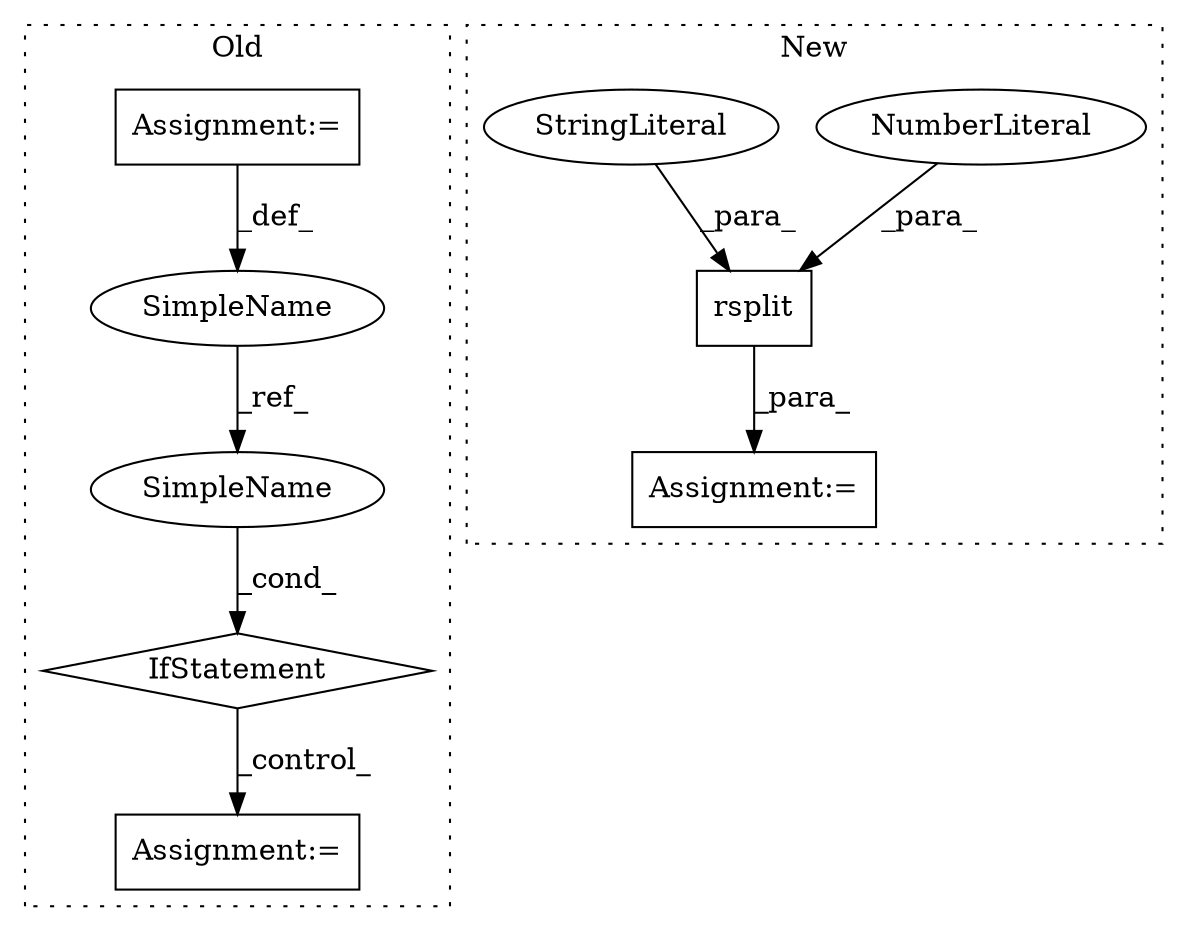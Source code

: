 digraph G {
subgraph cluster0 {
1 [label="IfStatement" a="25" s="883,890" l="4,2" shape="diamond"];
6 [label="Assignment:=" a="7" s="977" l="1" shape="box"];
7 [label="SimpleName" a="42" s="811" l="3" shape="ellipse"];
8 [label="Assignment:=" a="7" s="814" l="1" shape="box"];
9 [label="SimpleName" a="42" s="887" l="3" shape="ellipse"];
label = "Old";
style="dotted";
}
subgraph cluster1 {
2 [label="rsplit" a="32" s="1037,1049" l="7,1" shape="box"];
3 [label="NumberLiteral" a="34" s="1048" l="1" shape="ellipse"];
4 [label="StringLiteral" a="45" s="1044" l="3" shape="ellipse"];
5 [label="Assignment:=" a="7" s="1028" l="2" shape="box"];
label = "New";
style="dotted";
}
1 -> 6 [label="_control_"];
2 -> 5 [label="_para_"];
3 -> 2 [label="_para_"];
4 -> 2 [label="_para_"];
7 -> 9 [label="_ref_"];
8 -> 7 [label="_def_"];
9 -> 1 [label="_cond_"];
}